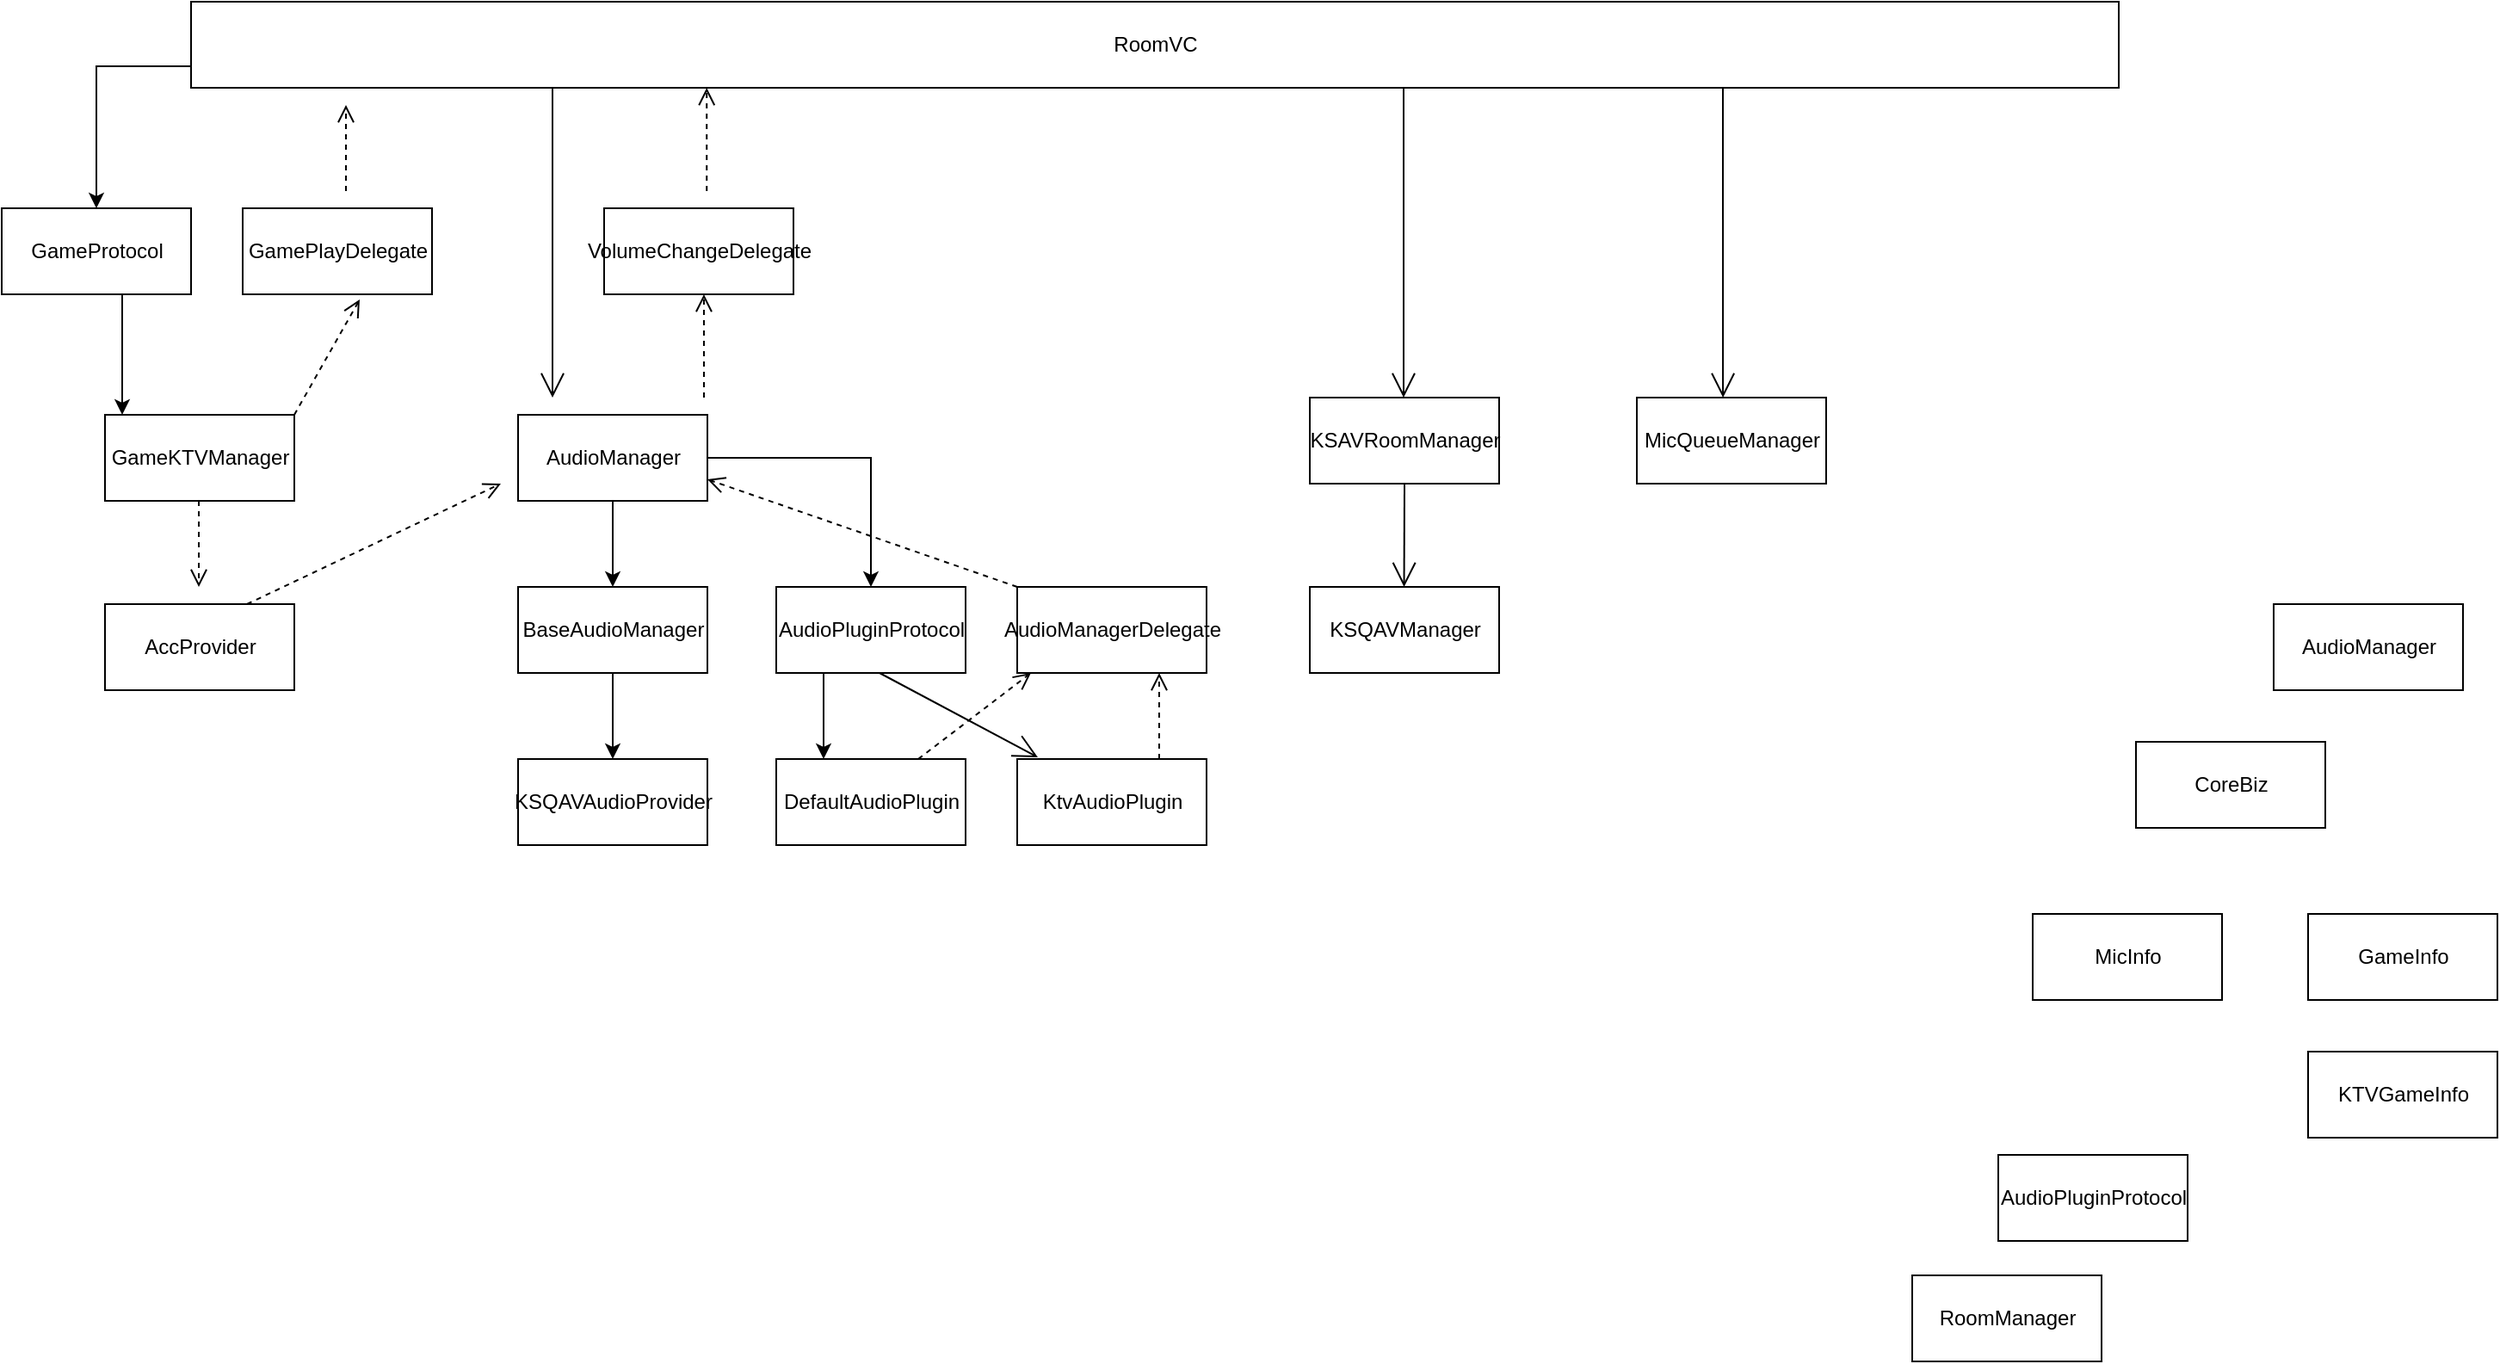 <mxfile version="13.8.6" type="github">
  <diagram id="RX8tZE7j9Tt-qlyoLgVX" name="Page-1">
    <mxGraphModel dx="1721" dy="1060" grid="1" gridSize="10" guides="1" tooltips="1" connect="1" arrows="1" fold="1" page="1" pageScale="1" pageWidth="3300" pageHeight="4681" math="0" shadow="0">
      <root>
        <mxCell id="0" />
        <mxCell id="1" parent="0" />
        <mxCell id="dRoRpwYoGaoy_X5UFxtA-8" value="RoomManager" style="html=1;" vertex="1" parent="1">
          <mxGeometry x="1600" y="1120" width="110" height="50" as="geometry" />
        </mxCell>
        <mxCell id="dRoRpwYoGaoy_X5UFxtA-9" value="MicQueueManager" style="html=1;" vertex="1" parent="1">
          <mxGeometry x="1440" y="610" width="110" height="50" as="geometry" />
        </mxCell>
        <mxCell id="dRoRpwYoGaoy_X5UFxtA-10" value="AudioManager" style="html=1;" vertex="1" parent="1">
          <mxGeometry x="1810" y="730" width="110" height="50" as="geometry" />
        </mxCell>
        <mxCell id="dRoRpwYoGaoy_X5UFxtA-11" value="CoreBiz" style="html=1;" vertex="1" parent="1">
          <mxGeometry x="1730" y="810" width="110" height="50" as="geometry" />
        </mxCell>
        <mxCell id="dRoRpwYoGaoy_X5UFxtA-12" value="MicInfo" style="html=1;" vertex="1" parent="1">
          <mxGeometry x="1670" y="910" width="110" height="50" as="geometry" />
        </mxCell>
        <mxCell id="dRoRpwYoGaoy_X5UFxtA-13" value="GameInfo" style="html=1;" vertex="1" parent="1">
          <mxGeometry x="1830" y="910" width="110" height="50" as="geometry" />
        </mxCell>
        <mxCell id="dRoRpwYoGaoy_X5UFxtA-14" value="KTVGameInfo" style="html=1;" vertex="1" parent="1">
          <mxGeometry x="1830" y="990" width="110" height="50" as="geometry" />
        </mxCell>
        <mxCell id="dRoRpwYoGaoy_X5UFxtA-16" value="GameProtocol" style="html=1;" vertex="1" parent="1">
          <mxGeometry x="490" y="500" width="110" height="50" as="geometry" />
        </mxCell>
        <mxCell id="dRoRpwYoGaoy_X5UFxtA-17" value="AudioPluginProtocol" style="html=1;" vertex="1" parent="1">
          <mxGeometry x="1650" y="1050" width="110" height="50" as="geometry" />
        </mxCell>
        <mxCell id="dRoRpwYoGaoy_X5UFxtA-62" style="edgeStyle=orthogonalEdgeStyle;rounded=0;orthogonalLoop=1;jettySize=auto;html=1;exitX=0.25;exitY=1;exitDx=0;exitDy=0;entryX=0.25;entryY=0;entryDx=0;entryDy=0;" edge="1" parent="1" source="dRoRpwYoGaoy_X5UFxtA-18" target="dRoRpwYoGaoy_X5UFxtA-59">
          <mxGeometry relative="1" as="geometry" />
        </mxCell>
        <mxCell id="dRoRpwYoGaoy_X5UFxtA-18" value="AudioPluginProtocol" style="html=1;" vertex="1" parent="1">
          <mxGeometry x="940" y="720" width="110" height="50" as="geometry" />
        </mxCell>
        <mxCell id="dRoRpwYoGaoy_X5UFxtA-19" value="GameKTVManager" style="html=1;" vertex="1" parent="1">
          <mxGeometry x="550" y="620" width="110" height="50" as="geometry" />
        </mxCell>
        <mxCell id="dRoRpwYoGaoy_X5UFxtA-20" value="GamePlayDelegate" style="html=1;" vertex="1" parent="1">
          <mxGeometry x="630" y="500" width="110" height="50" as="geometry" />
        </mxCell>
        <mxCell id="dRoRpwYoGaoy_X5UFxtA-50" style="edgeStyle=orthogonalEdgeStyle;rounded=0;orthogonalLoop=1;jettySize=auto;html=1;exitX=0;exitY=0.75;exitDx=0;exitDy=0;entryX=0.5;entryY=0;entryDx=0;entryDy=0;" edge="1" parent="1" source="dRoRpwYoGaoy_X5UFxtA-31" target="dRoRpwYoGaoy_X5UFxtA-16">
          <mxGeometry relative="1" as="geometry" />
        </mxCell>
        <mxCell id="dRoRpwYoGaoy_X5UFxtA-31" value="RoomVC" style="html=1;" vertex="1" parent="1">
          <mxGeometry x="600" y="380" width="1120" height="50" as="geometry" />
        </mxCell>
        <mxCell id="dRoRpwYoGaoy_X5UFxtA-58" style="edgeStyle=orthogonalEdgeStyle;rounded=0;orthogonalLoop=1;jettySize=auto;html=1;exitX=0.5;exitY=1;exitDx=0;exitDy=0;entryX=0.5;entryY=0;entryDx=0;entryDy=0;" edge="1" parent="1" source="dRoRpwYoGaoy_X5UFxtA-37" target="dRoRpwYoGaoy_X5UFxtA-52">
          <mxGeometry relative="1" as="geometry" />
        </mxCell>
        <mxCell id="dRoRpwYoGaoy_X5UFxtA-61" style="edgeStyle=orthogonalEdgeStyle;rounded=0;orthogonalLoop=1;jettySize=auto;html=1;exitX=1;exitY=0.5;exitDx=0;exitDy=0;" edge="1" parent="1" source="dRoRpwYoGaoy_X5UFxtA-37" target="dRoRpwYoGaoy_X5UFxtA-18">
          <mxGeometry relative="1" as="geometry" />
        </mxCell>
        <mxCell id="dRoRpwYoGaoy_X5UFxtA-37" value="AudioManager" style="html=1;" vertex="1" parent="1">
          <mxGeometry x="790" y="620" width="110" height="50" as="geometry" />
        </mxCell>
        <mxCell id="dRoRpwYoGaoy_X5UFxtA-38" value="KSAVRoomManager" style="html=1;" vertex="1" parent="1">
          <mxGeometry x="1250" y="610" width="110" height="50" as="geometry" />
        </mxCell>
        <mxCell id="dRoRpwYoGaoy_X5UFxtA-39" value="VolumeChangeDelegate" style="html=1;" vertex="1" parent="1">
          <mxGeometry x="840" y="500" width="110" height="50" as="geometry" />
        </mxCell>
        <mxCell id="dRoRpwYoGaoy_X5UFxtA-46" value="" style="html=1;verticalAlign=bottom;endArrow=open;dashed=1;endSize=8;" edge="1" parent="1">
          <mxGeometry y="50" relative="1" as="geometry">
            <mxPoint x="690" y="490" as="sourcePoint" />
            <mxPoint x="690" y="440" as="targetPoint" />
            <mxPoint as="offset" />
          </mxGeometry>
        </mxCell>
        <mxCell id="dRoRpwYoGaoy_X5UFxtA-47" value="" style="html=1;verticalAlign=bottom;endArrow=open;dashed=1;endSize=8;exitX=1;exitY=0;exitDx=0;exitDy=0;entryX=0.618;entryY=1.06;entryDx=0;entryDy=0;entryPerimeter=0;" edge="1" parent="1" source="dRoRpwYoGaoy_X5UFxtA-19" target="dRoRpwYoGaoy_X5UFxtA-20">
          <mxGeometry y="50" relative="1" as="geometry">
            <mxPoint x="794.5" y="610" as="sourcePoint" />
            <mxPoint x="794.5" y="560" as="targetPoint" />
            <mxPoint as="offset" />
          </mxGeometry>
        </mxCell>
        <mxCell id="dRoRpwYoGaoy_X5UFxtA-48" style="edgeStyle=orthogonalEdgeStyle;rounded=0;orthogonalLoop=1;jettySize=auto;html=1;" edge="1" parent="1">
          <mxGeometry relative="1" as="geometry">
            <mxPoint x="560" y="590" as="sourcePoint" />
            <mxPoint x="560" y="620" as="targetPoint" />
            <Array as="points">
              <mxPoint x="560" y="550" />
              <mxPoint x="560" y="550" />
            </Array>
          </mxGeometry>
        </mxCell>
        <mxCell id="dRoRpwYoGaoy_X5UFxtA-57" style="edgeStyle=orthogonalEdgeStyle;rounded=0;orthogonalLoop=1;jettySize=auto;html=1;exitX=0.5;exitY=1;exitDx=0;exitDy=0;entryX=0.5;entryY=0;entryDx=0;entryDy=0;" edge="1" parent="1" source="dRoRpwYoGaoy_X5UFxtA-52" target="dRoRpwYoGaoy_X5UFxtA-56">
          <mxGeometry relative="1" as="geometry" />
        </mxCell>
        <mxCell id="dRoRpwYoGaoy_X5UFxtA-52" value="BaseAudioManager" style="html=1;" vertex="1" parent="1">
          <mxGeometry x="790" y="720" width="110" height="50" as="geometry" />
        </mxCell>
        <mxCell id="dRoRpwYoGaoy_X5UFxtA-54" value="" style="html=1;verticalAlign=bottom;endArrow=open;dashed=1;endSize=8;entryX=0.618;entryY=1.06;entryDx=0;entryDy=0;entryPerimeter=0;" edge="1" parent="1">
          <mxGeometry y="50" relative="1" as="geometry">
            <mxPoint x="898" y="610" as="sourcePoint" />
            <mxPoint x="897.98" y="550" as="targetPoint" />
            <mxPoint as="offset" />
          </mxGeometry>
        </mxCell>
        <mxCell id="dRoRpwYoGaoy_X5UFxtA-55" value="" style="html=1;verticalAlign=bottom;endArrow=open;dashed=1;endSize=8;entryX=0.618;entryY=1.06;entryDx=0;entryDy=0;entryPerimeter=0;" edge="1" parent="1">
          <mxGeometry y="50" relative="1" as="geometry">
            <mxPoint x="899.62" y="490" as="sourcePoint" />
            <mxPoint x="899.6" y="430" as="targetPoint" />
            <mxPoint as="offset" />
          </mxGeometry>
        </mxCell>
        <mxCell id="dRoRpwYoGaoy_X5UFxtA-56" value="KSQAVAudioProvider" style="html=1;" vertex="1" parent="1">
          <mxGeometry x="790" y="820" width="110" height="50" as="geometry" />
        </mxCell>
        <mxCell id="dRoRpwYoGaoy_X5UFxtA-59" value="DefaultAudioPlugin" style="html=1;" vertex="1" parent="1">
          <mxGeometry x="940" y="820" width="110" height="50" as="geometry" />
        </mxCell>
        <mxCell id="dRoRpwYoGaoy_X5UFxtA-60" value="KtvAudioPlugin" style="html=1;" vertex="1" parent="1">
          <mxGeometry x="1080" y="820" width="110" height="50" as="geometry" />
        </mxCell>
        <mxCell id="dRoRpwYoGaoy_X5UFxtA-64" value="AudioManagerDelegate" style="html=1;" vertex="1" parent="1">
          <mxGeometry x="1080" y="720" width="110" height="50" as="geometry" />
        </mxCell>
        <mxCell id="dRoRpwYoGaoy_X5UFxtA-67" value="" style="html=1;verticalAlign=bottom;endArrow=open;dashed=1;endSize=8;exitX=0.75;exitY=0;exitDx=0;exitDy=0;entryX=0.618;entryY=1.06;entryDx=0;entryDy=0;entryPerimeter=0;" edge="1" parent="1" source="dRoRpwYoGaoy_X5UFxtA-59">
          <mxGeometry y="50" relative="1" as="geometry">
            <mxPoint x="1050" y="837" as="sourcePoint" />
            <mxPoint x="1087.98" y="770" as="targetPoint" />
            <mxPoint as="offset" />
          </mxGeometry>
        </mxCell>
        <mxCell id="dRoRpwYoGaoy_X5UFxtA-68" value="" style="html=1;verticalAlign=bottom;endArrow=open;dashed=1;endSize=8;exitX=0.75;exitY=0;exitDx=0;exitDy=0;entryX=0.75;entryY=1;entryDx=0;entryDy=0;" edge="1" parent="1" source="dRoRpwYoGaoy_X5UFxtA-60" target="dRoRpwYoGaoy_X5UFxtA-64">
          <mxGeometry y="50" relative="1" as="geometry">
            <mxPoint x="1120" y="820" as="sourcePoint" />
            <mxPoint x="1185.48" y="770" as="targetPoint" />
            <mxPoint as="offset" />
          </mxGeometry>
        </mxCell>
        <mxCell id="dRoRpwYoGaoy_X5UFxtA-69" value="" style="html=1;verticalAlign=bottom;endArrow=open;dashed=1;endSize=8;exitX=0;exitY=0;exitDx=0;exitDy=0;entryX=1;entryY=0.75;entryDx=0;entryDy=0;" edge="1" parent="1" source="dRoRpwYoGaoy_X5UFxtA-64" target="dRoRpwYoGaoy_X5UFxtA-37">
          <mxGeometry y="50" relative="1" as="geometry">
            <mxPoint x="1070" y="710" as="sourcePoint" />
            <mxPoint x="1070" y="660" as="targetPoint" />
            <mxPoint as="offset" />
          </mxGeometry>
        </mxCell>
        <mxCell id="dRoRpwYoGaoy_X5UFxtA-71" value="" style="endArrow=open;endFill=1;endSize=12;html=1;entryX=0.109;entryY=-0.02;entryDx=0;entryDy=0;entryPerimeter=0;" edge="1" parent="1" target="dRoRpwYoGaoy_X5UFxtA-60">
          <mxGeometry width="160" relative="1" as="geometry">
            <mxPoint x="1000" y="770" as="sourcePoint" />
            <mxPoint x="1090" y="830" as="targetPoint" />
          </mxGeometry>
        </mxCell>
        <mxCell id="dRoRpwYoGaoy_X5UFxtA-73" value="" style="endArrow=open;endFill=1;endSize=12;html=1;" edge="1" parent="1">
          <mxGeometry width="160" relative="1" as="geometry">
            <mxPoint x="810" y="430" as="sourcePoint" />
            <mxPoint x="810" y="610" as="targetPoint" />
          </mxGeometry>
        </mxCell>
        <mxCell id="dRoRpwYoGaoy_X5UFxtA-74" value="" style="endArrow=open;endFill=1;endSize=12;html=1;" edge="1" parent="1">
          <mxGeometry width="160" relative="1" as="geometry">
            <mxPoint x="1304.5" y="430" as="sourcePoint" />
            <mxPoint x="1304.5" y="610" as="targetPoint" />
          </mxGeometry>
        </mxCell>
        <mxCell id="dRoRpwYoGaoy_X5UFxtA-75" value="" style="endArrow=open;endFill=1;endSize=12;html=1;entryX=0.455;entryY=0;entryDx=0;entryDy=0;entryPerimeter=0;" edge="1" parent="1" target="dRoRpwYoGaoy_X5UFxtA-9">
          <mxGeometry width="160" relative="1" as="geometry">
            <mxPoint x="1490" y="430" as="sourcePoint" />
            <mxPoint x="1490" y="595" as="targetPoint" />
          </mxGeometry>
        </mxCell>
        <mxCell id="dRoRpwYoGaoy_X5UFxtA-76" value="KSQAVManager" style="html=1;" vertex="1" parent="1">
          <mxGeometry x="1250" y="720" width="110" height="50" as="geometry" />
        </mxCell>
        <mxCell id="dRoRpwYoGaoy_X5UFxtA-77" value="" style="endArrow=open;endFill=1;endSize=12;html=1;" edge="1" parent="1">
          <mxGeometry width="160" relative="1" as="geometry">
            <mxPoint x="1305.01" y="660" as="sourcePoint" />
            <mxPoint x="1304.76" y="720" as="targetPoint" />
          </mxGeometry>
        </mxCell>
        <mxCell id="dRoRpwYoGaoy_X5UFxtA-78" value="AccProvider" style="html=1;" vertex="1" parent="1">
          <mxGeometry x="550" y="730" width="110" height="50" as="geometry" />
        </mxCell>
        <mxCell id="dRoRpwYoGaoy_X5UFxtA-80" value="" style="html=1;verticalAlign=bottom;endArrow=open;dashed=1;endSize=8;entryX=0.618;entryY=1.06;entryDx=0;entryDy=0;entryPerimeter=0;" edge="1" parent="1">
          <mxGeometry y="50" relative="1" as="geometry">
            <mxPoint x="604.5" y="670" as="sourcePoint" />
            <mxPoint x="604.5" y="720" as="targetPoint" />
            <mxPoint as="offset" />
          </mxGeometry>
        </mxCell>
        <mxCell id="dRoRpwYoGaoy_X5UFxtA-81" value="" style="html=1;verticalAlign=bottom;endArrow=open;dashed=1;endSize=8;exitX=0.75;exitY=0;exitDx=0;exitDy=0;" edge="1" parent="1" source="dRoRpwYoGaoy_X5UFxtA-78">
          <mxGeometry y="50" relative="1" as="geometry">
            <mxPoint x="690" y="690" as="sourcePoint" />
            <mxPoint x="780" y="660" as="targetPoint" />
            <mxPoint as="offset" />
          </mxGeometry>
        </mxCell>
      </root>
    </mxGraphModel>
  </diagram>
</mxfile>
